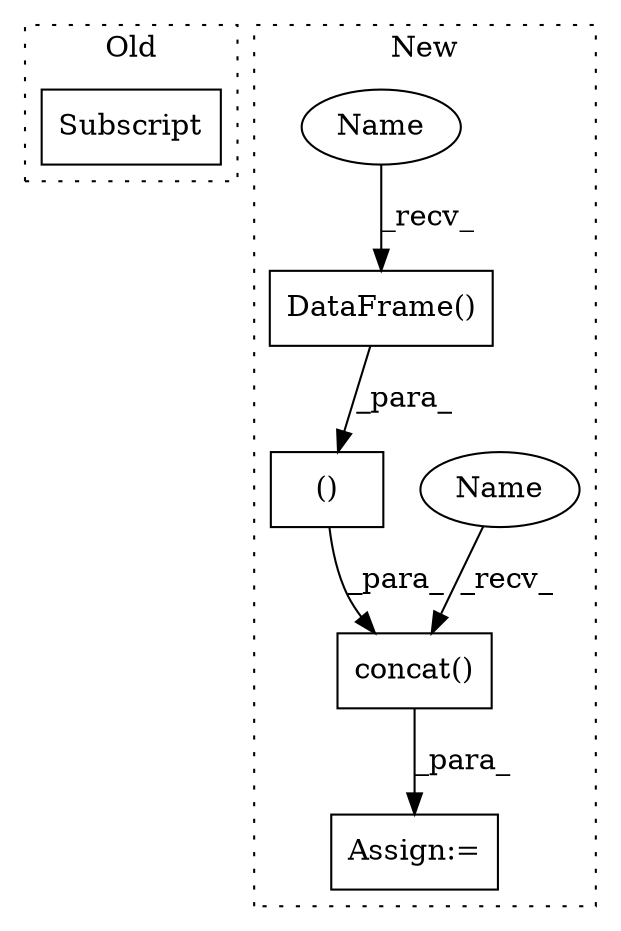 digraph G {
subgraph cluster0 {
1 [label="Subscript" a="63" s="22288,0" l="12,0" shape="box"];
label = "Old";
style="dotted";
}
subgraph cluster1 {
2 [label="concat()" a="75" s="23075,23106" l="10,20" shape="box"];
3 [label="Assign:=" a="68" s="23142" l="3" shape="box"];
4 [label="()" a="54" s="23097" l="8" shape="box"];
5 [label="DataFrame()" a="75" s="22828" l="14" shape="box"];
6 [label="Name" a="87" s="23075" l="2" shape="ellipse"];
7 [label="Name" a="87" s="22828" l="2" shape="ellipse"];
label = "New";
style="dotted";
}
2 -> 3 [label="_para_"];
4 -> 2 [label="_para_"];
5 -> 4 [label="_para_"];
6 -> 2 [label="_recv_"];
7 -> 5 [label="_recv_"];
}